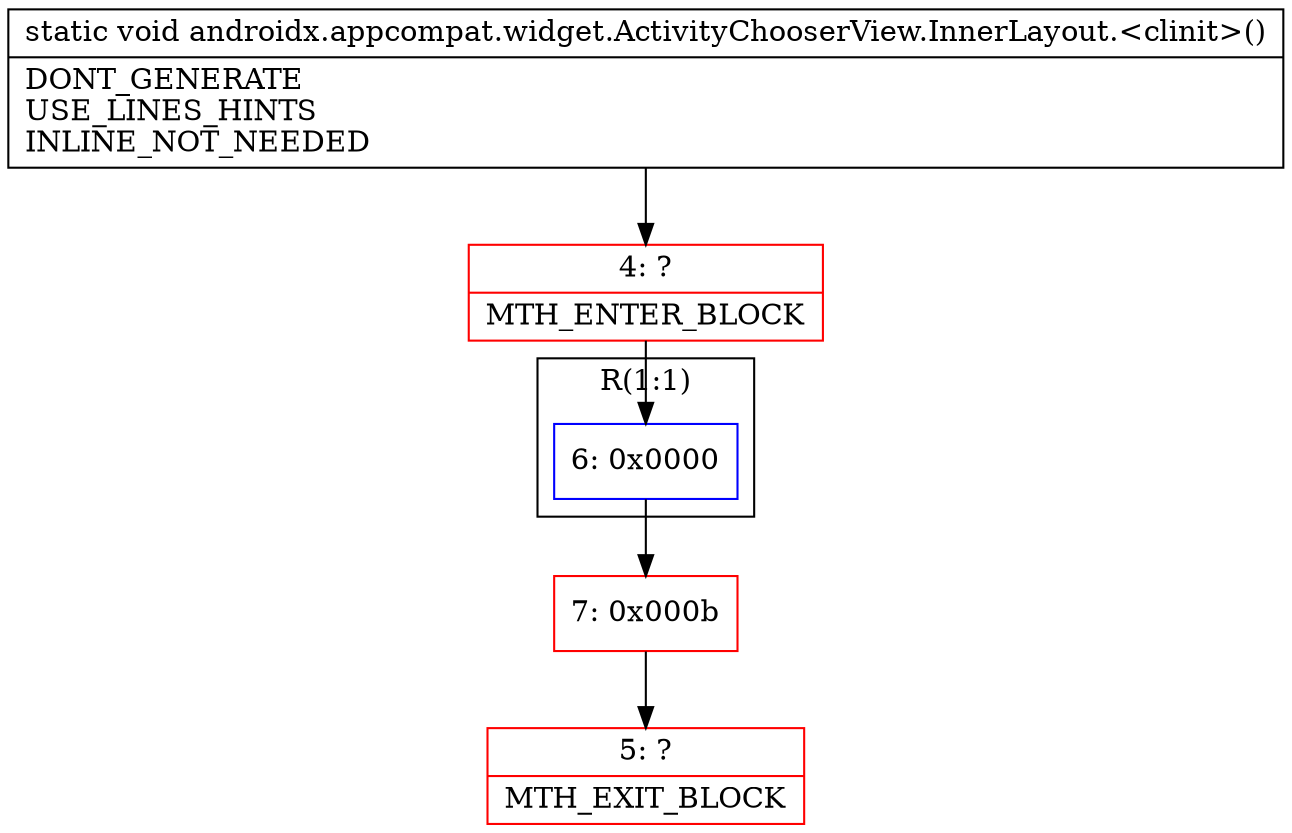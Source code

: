 digraph "CFG forandroidx.appcompat.widget.ActivityChooserView.InnerLayout.\<clinit\>()V" {
subgraph cluster_Region_1761204515 {
label = "R(1:1)";
node [shape=record,color=blue];
Node_6 [shape=record,label="{6\:\ 0x0000}"];
}
Node_4 [shape=record,color=red,label="{4\:\ ?|MTH_ENTER_BLOCK\l}"];
Node_7 [shape=record,color=red,label="{7\:\ 0x000b}"];
Node_5 [shape=record,color=red,label="{5\:\ ?|MTH_EXIT_BLOCK\l}"];
MethodNode[shape=record,label="{static void androidx.appcompat.widget.ActivityChooserView.InnerLayout.\<clinit\>()  | DONT_GENERATE\lUSE_LINES_HINTS\lINLINE_NOT_NEEDED\l}"];
MethodNode -> Node_4;Node_6 -> Node_7;
Node_4 -> Node_6;
Node_7 -> Node_5;
}

